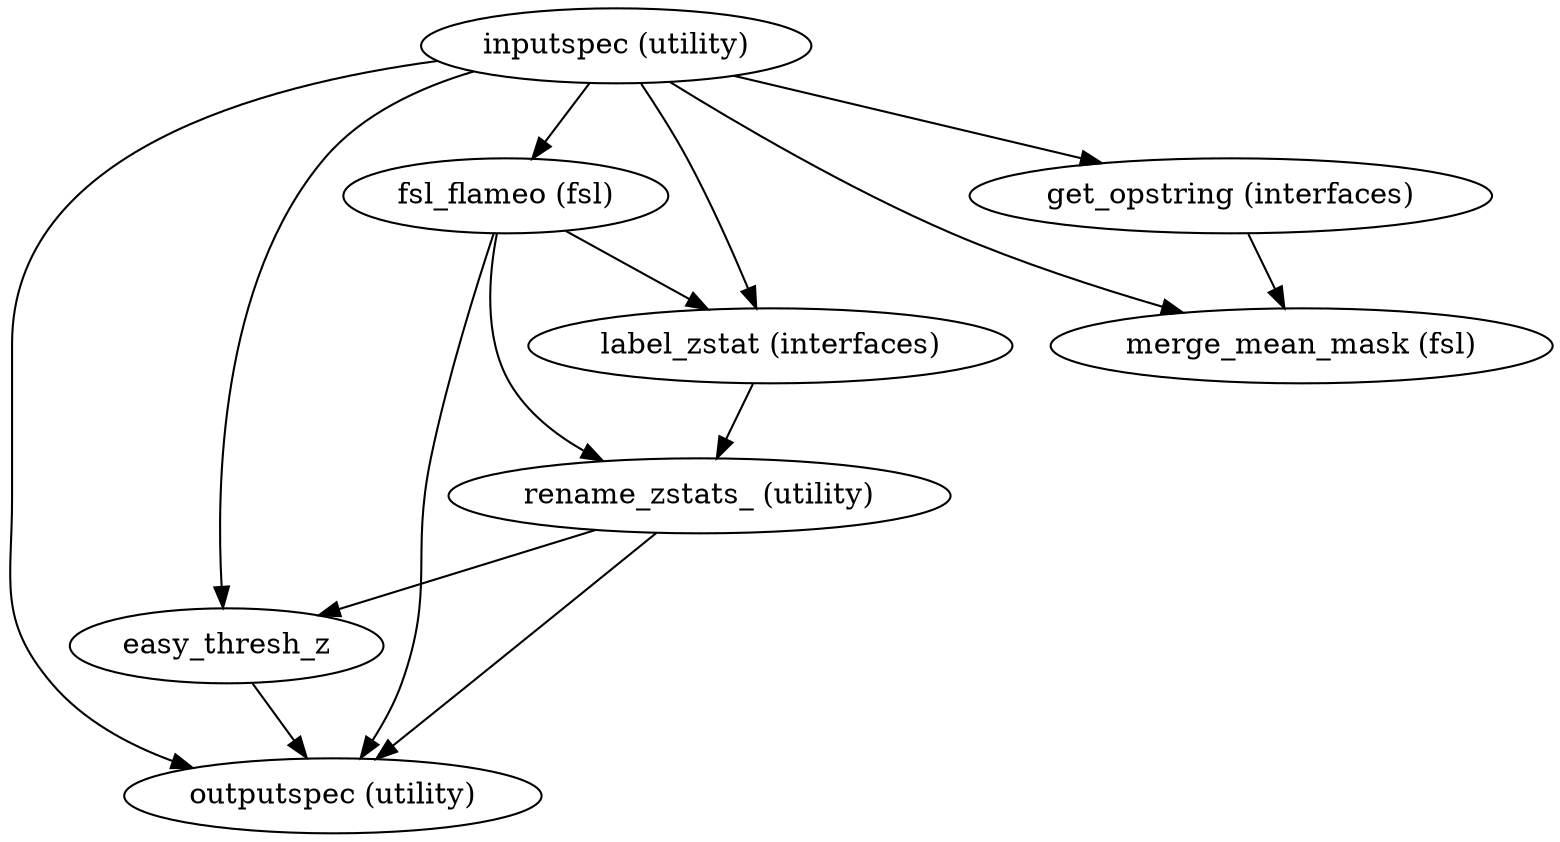 strict digraph {
"inputspec (utility)";
"fsl_flameo (fsl)";
"label_zstat (interfaces)";
"easy_thresh_z";
"get_opstring (interfaces)";
"merge_mean_mask (fsl)";
"outputspec (utility)";
"rename_zstats_ (utility)";
"inputspec (utility)" -> "fsl_flameo (fsl)";
"inputspec (utility)" -> "label_zstat (interfaces)";
"inputspec (utility)" -> "easy_thresh_z";
"inputspec (utility)" -> "get_opstring (interfaces)";
"inputspec (utility)" -> "merge_mean_mask (fsl)";
"inputspec (utility)" -> "outputspec (utility)";
"fsl_flameo (fsl)" -> "label_zstat (interfaces)";
"fsl_flameo (fsl)" -> "rename_zstats_ (utility)";
"fsl_flameo (fsl)" -> "outputspec (utility)";
"label_zstat (interfaces)" -> "rename_zstats_ (utility)";
"easy_thresh_z" -> "outputspec (utility)";
"get_opstring (interfaces)" -> "merge_mean_mask (fsl)";
"rename_zstats_ (utility)" -> "easy_thresh_z";
"rename_zstats_ (utility)" -> "outputspec (utility)";
}
